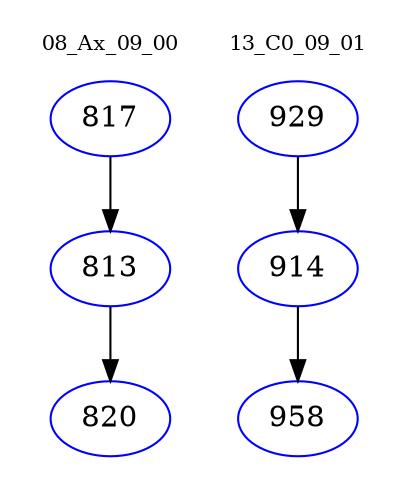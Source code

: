 digraph{
subgraph cluster_0 {
color = white
label = "08_Ax_09_00";
fontsize=10;
T0_817 [label="817", color="blue"]
T0_817 -> T0_813 [color="black"]
T0_813 [label="813", color="blue"]
T0_813 -> T0_820 [color="black"]
T0_820 [label="820", color="blue"]
}
subgraph cluster_1 {
color = white
label = "13_C0_09_01";
fontsize=10;
T1_929 [label="929", color="blue"]
T1_929 -> T1_914 [color="black"]
T1_914 [label="914", color="blue"]
T1_914 -> T1_958 [color="black"]
T1_958 [label="958", color="blue"]
}
}
